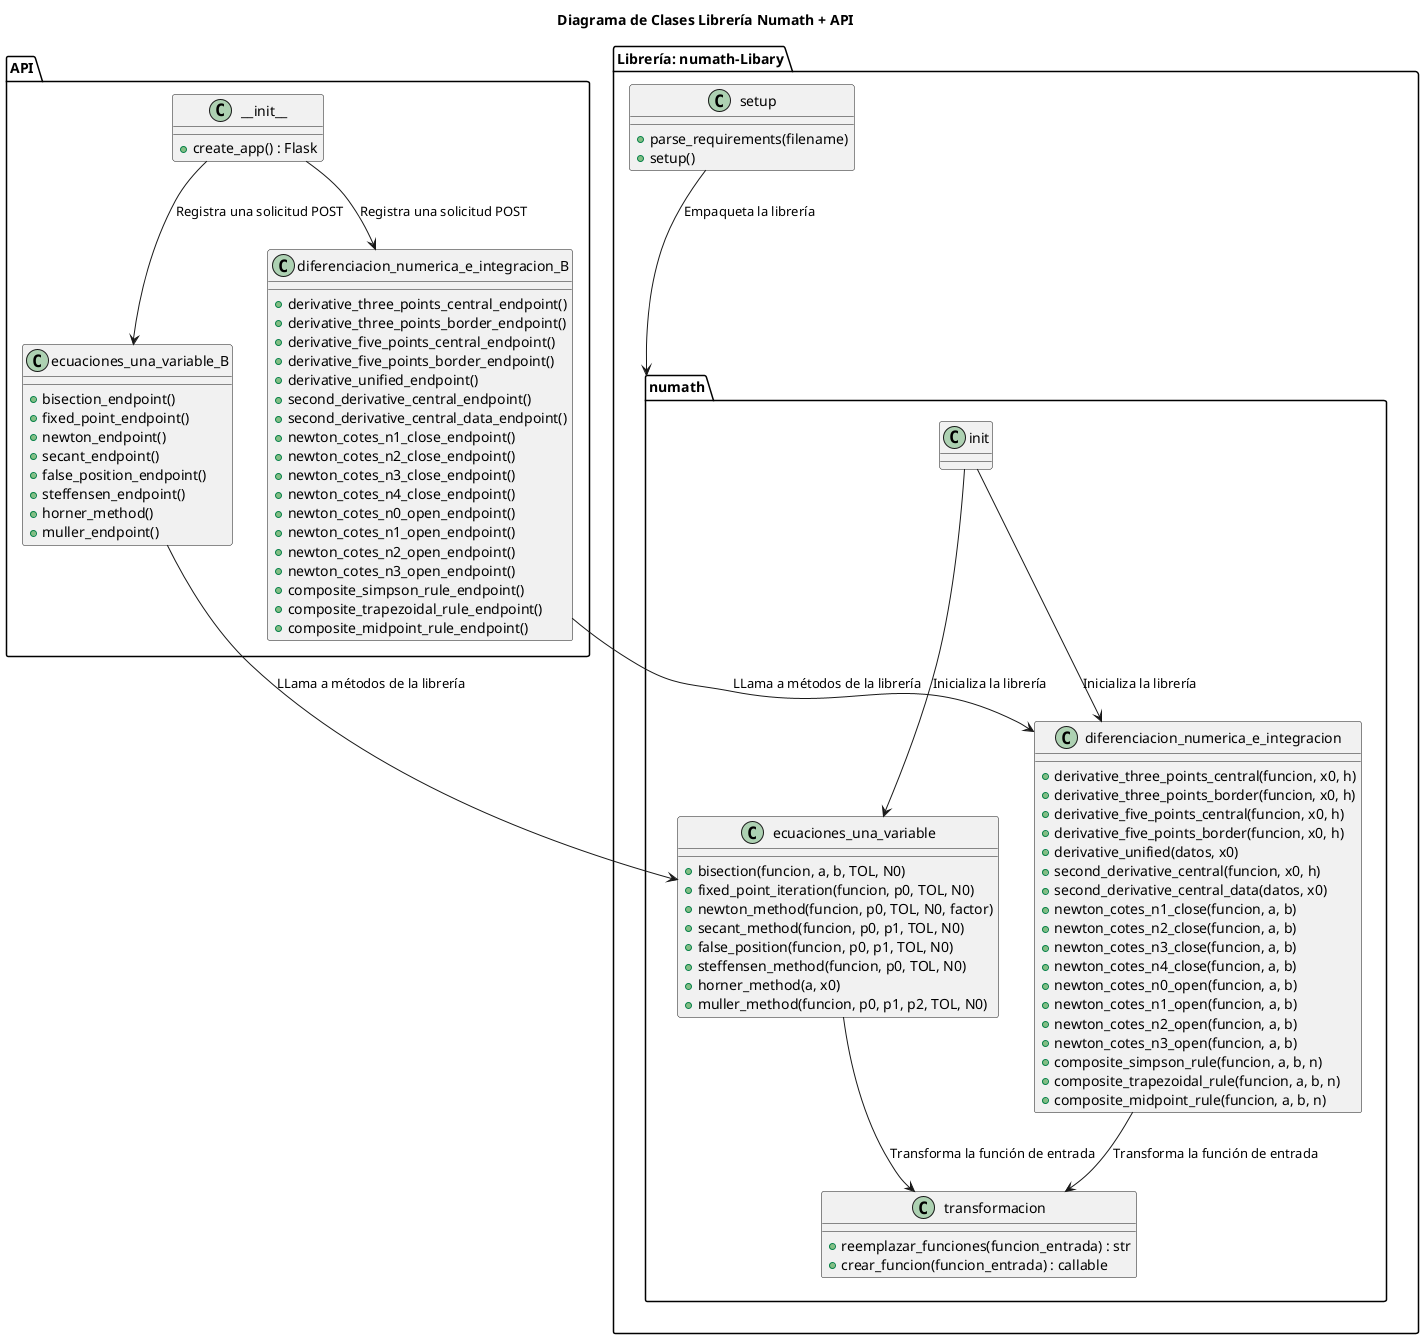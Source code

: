 @startuml

title Diagrama de Clases Librería Numath + API

' Módulo __init__.py que contiene la función create_app()

package "API" {
  class __init__ {
    +create_app() : Flask
  }
  
  ' Módulo operaciones.py donde se define el blueprint y los endpoints
  class ecuaciones_una_variable_B {
    +bisection_endpoint()
    +fixed_point_endpoint()
    +newton_endpoint()
    +secant_endpoint()
    +false_position_endpoint()
    +steffensen_endpoint()
    +horner_method()
    +muller_endpoint()
  }

  ' Módulo operaciones.py donde se define el blueprint y los endpoints
  class diferenciacion_numerica_e_integracion_B{
    + derivative_three_points_central_endpoint()
    + derivative_three_points_border_endpoint()
    + derivative_five_points_central_endpoint()
    + derivative_five_points_border_endpoint()
    + derivative_unified_endpoint()
    + second_derivative_central_endpoint()
    + second_derivative_central_data_endpoint()
    + newton_cotes_n1_close_endpoint()
    + newton_cotes_n2_close_endpoint()
    + newton_cotes_n3_close_endpoint()
    + newton_cotes_n4_close_endpoint()
    + newton_cotes_n0_open_endpoint()
    + newton_cotes_n1_open_endpoint()
    + newton_cotes_n2_open_endpoint()
    + newton_cotes_n3_open_endpoint()
    + composite_simpson_rule_endpoint()
    + composite_trapezoidal_rule_endpoint()
    + composite_midpoint_rule_endpoint()
  }

}

' Librería instalada vía pip: numath
package "Librería: numath-Libary"{
  package "numath" {
  
  ' init.py: Inicializa la librería
  class init {
  }

  ' ecuaciones_una_variable.py: Contiene las funciones para cada método
  class ecuaciones_una_variable{
    + bisection(funcion, a, b, TOL, N0)
    + fixed_point_iteration(funcion, p0, TOL, N0)
    + newton_method(funcion, p0, TOL, N0, factor)
    + secant_method(funcion, p0, p1, TOL, N0)
    + false_position(funcion, p0, p1, TOL, N0) 
    + steffensen_method(funcion, p0, TOL, N0) 
    + horner_method(a, x0)
    + muller_method(funcion, p0, p1, p2, TOL, N0)
  }
 
   ' diferenciacion_numerica_e_integracion.py: Contiene las funciones para cada método
  class diferenciacion_numerica_e_integracion{
    + derivative_three_points_central(funcion, x0, h)
    + derivative_three_points_border(funcion, x0, h)
    + derivative_five_points_central(funcion, x0, h)
    + derivative_five_points_border(funcion, x0, h)
    + derivative_unified(datos, x0)
    + second_derivative_central(funcion, x0, h)
    + second_derivative_central_data(datos, x0)
    + newton_cotes_n1_close(funcion, a, b)
    + newton_cotes_n2_close(funcion, a, b)
    + newton_cotes_n3_close(funcion, a, b)
    + newton_cotes_n4_close(funcion, a, b)
    + newton_cotes_n0_open(funcion, a, b)
    + newton_cotes_n1_open(funcion, a, b)
    + newton_cotes_n2_open(funcion, a, b)
    + newton_cotes_n3_open(funcion, a, b)
    + composite_simpson_rule(funcion, a, b, n)
    + composite_trapezoidal_rule(funcion, a, b, n)
    + composite_midpoint_rule(funcion, a, b, n)
  }


  ' transformacion.py: Se encarga de transformar la cadena de la función a callable
  class transformacion {
    + reemplazar_funciones(funcion_entrada) : str
    + crear_funcion(funcion_entrada) : callable
  }
  ' setup.py se encuentra fuera de la carpeta numath
  
}
  class setup {
    + parse_requirements(filename)
    + setup()
    ' Configura la instalación/paquete (setuptools.setup(...))
  }

}
' Relaciones

' Relacionamos los ficheros de la carpeta numath
init --> ecuaciones_una_variable : "Inicializa la librería"
init --> diferenciacion_numerica_e_integracion : "Inicializa la librería"
ecuaciones_una_variable--> transformacion : "Transforma la función de entrada"
diferenciacion_numerica_e_integracion --> transformacion : "Transforma la función de entrada"

' setup.py se encarga de empaquetar la librería numath
setup --> "numath" : "Empaqueta la librería"

' La función create_app() crea una instancia de Flask y registra el blueprint definido en operaciones.py
__init__ --> ecuaciones_una_variable_B : "Registra una solicitud POST"
__init__ --> diferenciacion_numerica_e_integracion_B: "Registra una solicitud POST"

' Los endpoints definidos en operaciones.py utilizan la librería numath para realizar los cálculos
ecuaciones_una_variable_B --> ecuaciones_una_variable : "LLama a métodos de la librería"
diferenciacion_numerica_e_integracion_B--> diferenciacion_numerica_e_integracion: "LLama a métodos de la librería"

@enduml